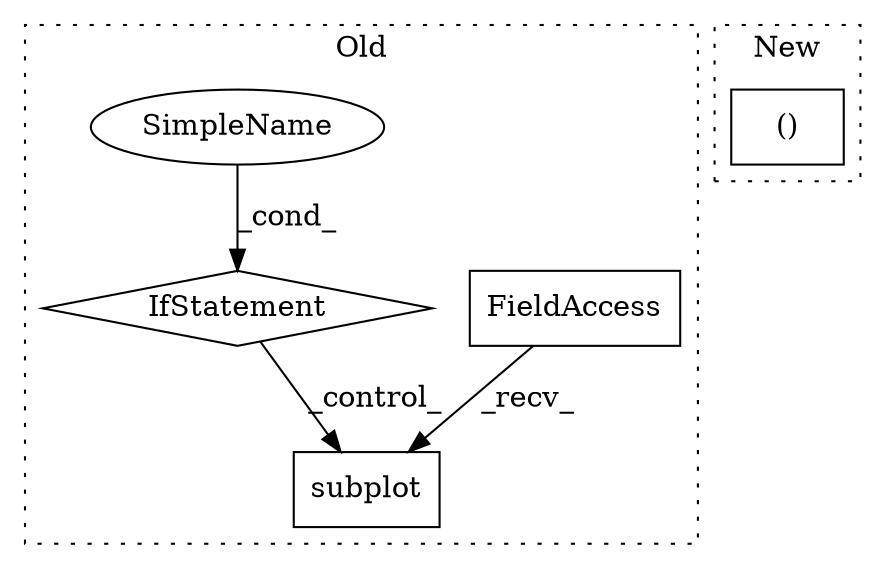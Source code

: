 digraph G {
subgraph cluster0 {
1 [label="subplot" a="32" s="715,732" l="8,1" shape="box"];
3 [label="FieldAccess" a="22" s="697" l="10" shape="box"];
4 [label="IfStatement" a="25" s="453,491" l="4,2" shape="diamond"];
5 [label="SimpleName" a="42" s="" l="" shape="ellipse"];
label = "Old";
style="dotted";
}
subgraph cluster1 {
2 [label="()" a="106" s="577" l="20" shape="box"];
label = "New";
style="dotted";
}
3 -> 1 [label="_recv_"];
4 -> 1 [label="_control_"];
5 -> 4 [label="_cond_"];
}